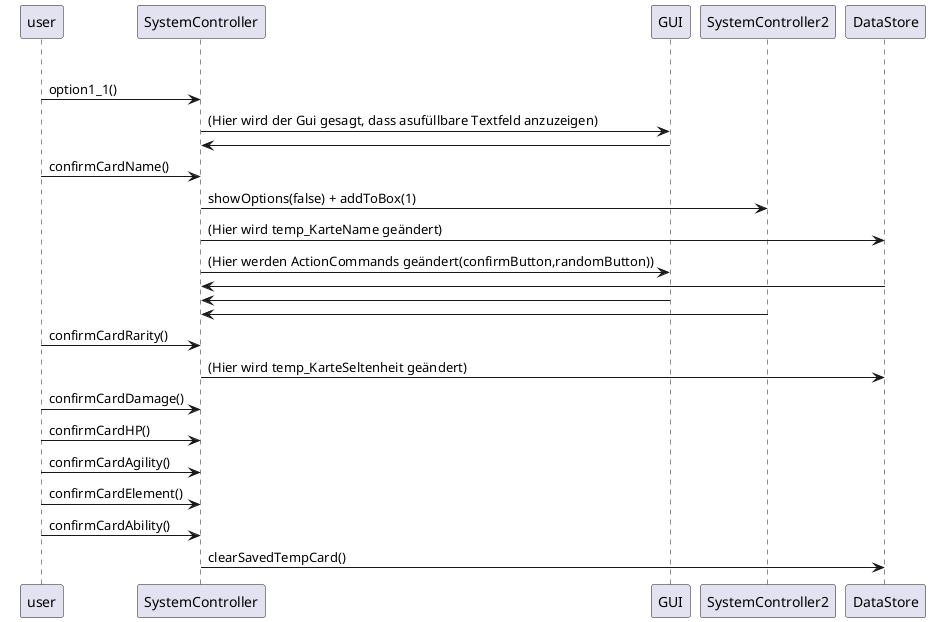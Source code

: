 @startuml 
' You can also declare:
group Karte anlegen [Karte anlegen]
    user -> "SystemController" : option1_1()
    SystemController -> "GUI" : (Hier wird der Gui gesagt, dass asufüllbare Textfeld anzuzeigen)
    GUI -> "SystemController" : 
    user -> "SystemController" : confirmCardName()
    SystemController -> "SystemController2" : showOptions(false) + addToBox(1)
    SystemController -> DataStore : (Hier wird temp_KarteName geändert)
    SystemController -> GUI : (Hier werden ActionCommands geändert(confirmButton,randomButton))
    DataStore -> SystemController
    GUI -> SystemController
    SystemController2 -> "SystemController" : 
    user -> "SystemController" : confirmCardRarity()
        SystemController -> DataStore : (Hier wird temp_KarteSeltenheit geändert)
    user -> "SystemController" : confirmCardDamage()
    user -> "SystemController" : confirmCardHP()
    user -> "SystemController" : confirmCardAgility()
    user -> "SystemController" : confirmCardElement()
    user -> "SystemController" : confirmCardAbility()
    SystemController -> "DataStore" : clearSavedTempCard()
@enduml